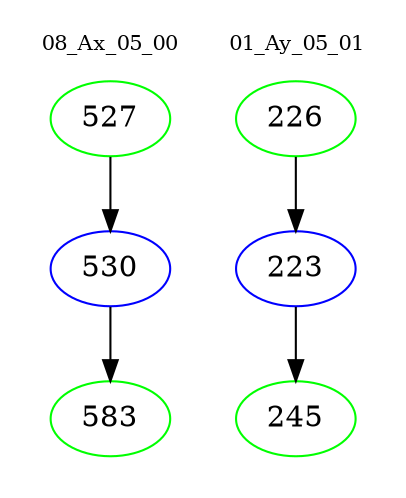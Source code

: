 digraph{
subgraph cluster_0 {
color = white
label = "08_Ax_05_00";
fontsize=10;
T0_527 [label="527", color="green"]
T0_527 -> T0_530 [color="black"]
T0_530 [label="530", color="blue"]
T0_530 -> T0_583 [color="black"]
T0_583 [label="583", color="green"]
}
subgraph cluster_1 {
color = white
label = "01_Ay_05_01";
fontsize=10;
T1_226 [label="226", color="green"]
T1_226 -> T1_223 [color="black"]
T1_223 [label="223", color="blue"]
T1_223 -> T1_245 [color="black"]
T1_245 [label="245", color="green"]
}
}
